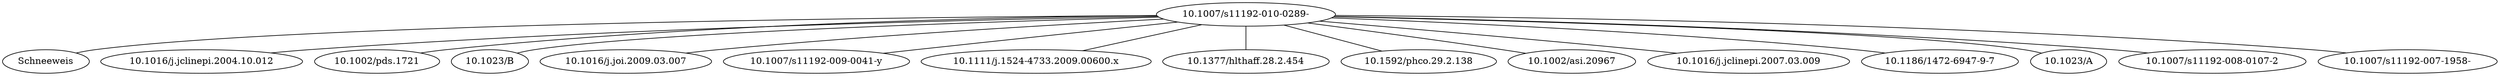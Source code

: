 strict graph mind_map125 {
	"10.1007/s11192-010-0289-" -- Schneeweis
	"10.1007/s11192-010-0289-" -- "10.1016/j.jclinepi.2004.10.012"
	"10.1007/s11192-010-0289-" -- "10.1002/pds.1721"
	"10.1007/s11192-010-0289-" -- "10.1023/B"
	"10.1007/s11192-010-0289-" -- "10.1016/j.joi.2009.03.007"
	"10.1007/s11192-010-0289-" -- "10.1007/s11192-009-0041-y"
	"10.1007/s11192-010-0289-" -- "10.1111/j.1524-4733.2009.00600.x"
	"10.1007/s11192-010-0289-" -- "10.1377/hlthaff.28.2.454"
	"10.1007/s11192-010-0289-" -- "10.1592/phco.29.2.138"
	"10.1007/s11192-010-0289-" -- "10.1002/asi.20967"
	"10.1007/s11192-010-0289-" -- "10.1016/j.jclinepi.2007.03.009"
	"10.1007/s11192-010-0289-" -- "10.1186/1472-6947-9-7"
	"10.1007/s11192-010-0289-" -- "10.1023/A"
	"10.1007/s11192-010-0289-" -- "10.1007/s11192-008-0107-2"
	"10.1007/s11192-010-0289-" -- "10.1007/s11192-007-1958-"
}
